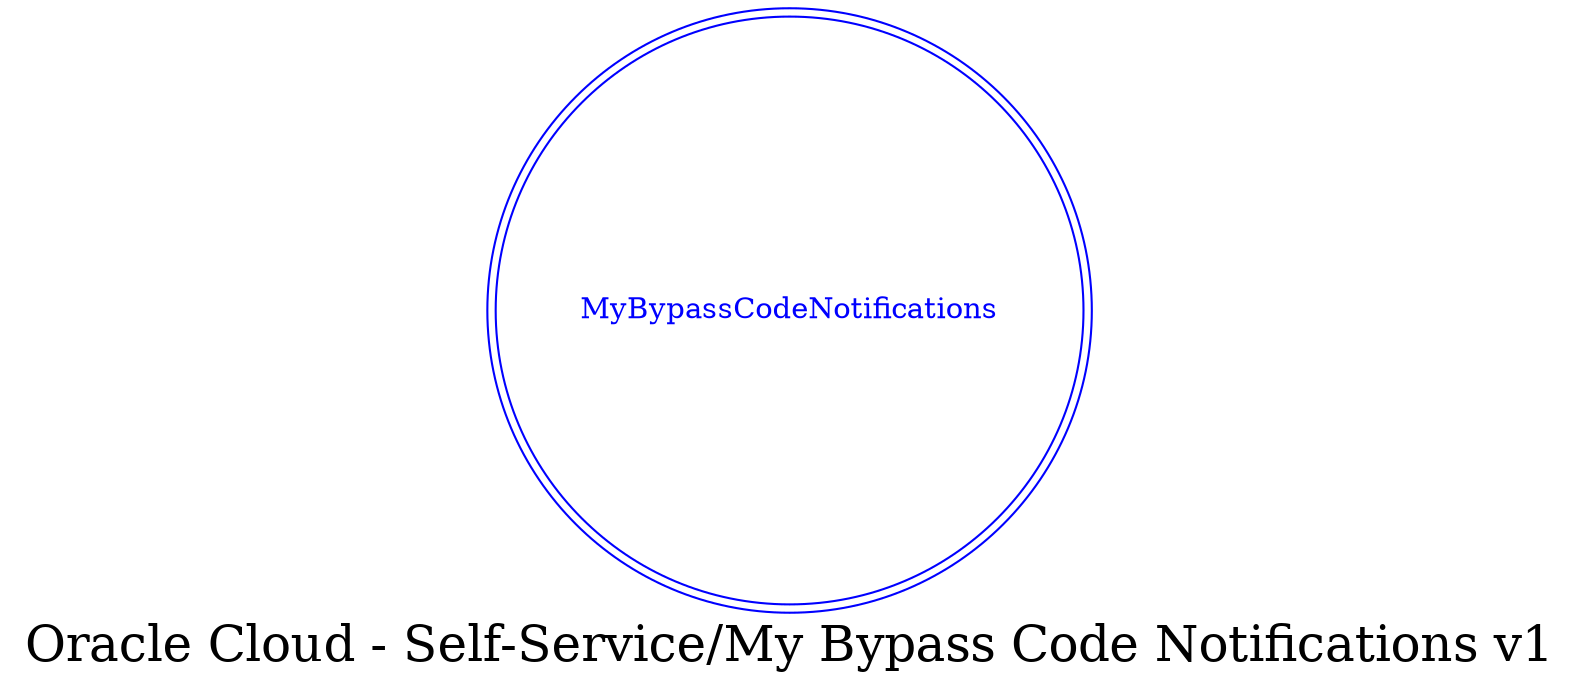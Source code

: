 digraph LexiconGraph {
graph[label="Oracle Cloud - Self-Service/My Bypass Code Notifications v1", fontsize=24]
splines=true
"MyBypassCodeNotifications" [color=blue, fontcolor=blue, shape=doublecircle]
}
